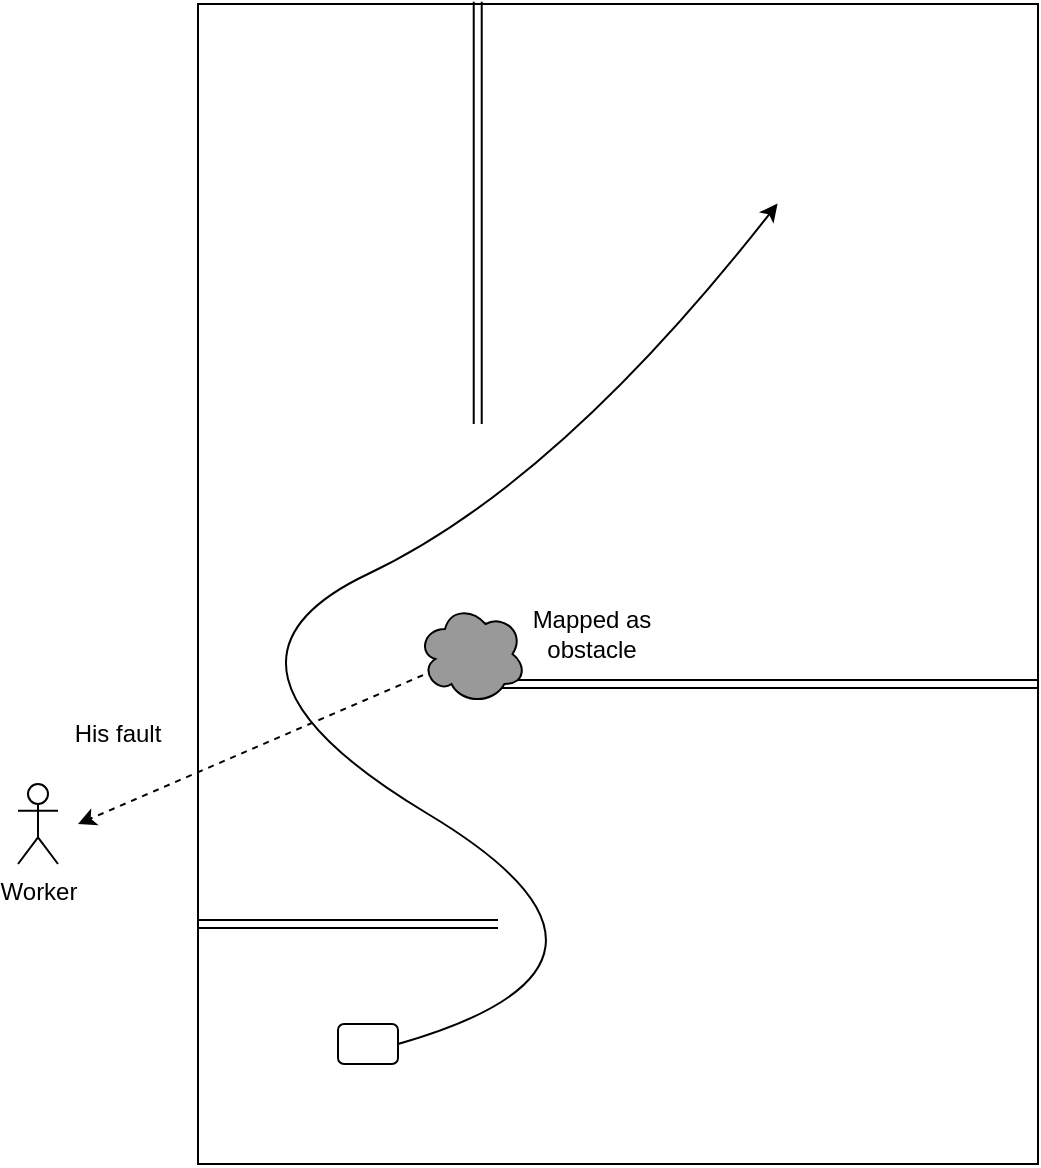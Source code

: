 <mxfile version="15.8.8" type="device" pages="2"><diagram id="OYG2jZpHclInzaCJQFAX" name="Page-1"><mxGraphModel dx="1382" dy="787" grid="1" gridSize="10" guides="1" tooltips="1" connect="1" arrows="1" fold="1" page="1" pageScale="1" pageWidth="827" pageHeight="1169" math="0" shadow="0"><root><mxCell id="0"/><mxCell id="1" style="" parent="0"/><mxCell id="zJwHZ7yVSeIDctemzqcP-1" value="" style="rounded=0;whiteSpace=wrap;html=1;" vertex="1" parent="1"><mxGeometry x="200" y="110" width="420" height="580" as="geometry"/></mxCell><mxCell id="zJwHZ7yVSeIDctemzqcP-5" value="" style="shape=link;html=1;rounded=0;" edge="1" parent="1"><mxGeometry width="100" relative="1" as="geometry"><mxPoint x="200" y="570" as="sourcePoint"/><mxPoint x="350" y="570" as="targetPoint"/></mxGeometry></mxCell><mxCell id="zJwHZ7yVSeIDctemzqcP-4" value="Untitled Layer" parent="0"/><mxCell id="zJwHZ7yVSeIDctemzqcP-3" value="" style="curved=1;endArrow=classic;html=1;rounded=0;exitX=1;exitY=0.5;exitDx=0;exitDy=0;entryX=0.69;entryY=0.172;entryDx=0;entryDy=0;entryPerimeter=0;" edge="1" parent="zJwHZ7yVSeIDctemzqcP-4" source="zJwHZ7yVSeIDctemzqcP-2" target="zJwHZ7yVSeIDctemzqcP-1"><mxGeometry width="50" height="50" relative="1" as="geometry"><mxPoint x="400" y="430" as="sourcePoint"/><mxPoint x="440" y="380" as="targetPoint"/><Array as="points"><mxPoint x="440" y="590"/><mxPoint x="190" y="440"/><mxPoint x="380" y="350"/></Array></mxGeometry></mxCell><mxCell id="zJwHZ7yVSeIDctemzqcP-2" value="" style="rounded=1;whiteSpace=wrap;html=1;" vertex="1" parent="zJwHZ7yVSeIDctemzqcP-4"><mxGeometry x="270" y="620" width="30" height="20" as="geometry"/></mxCell><mxCell id="zJwHZ7yVSeIDctemzqcP-6" value="" style="shape=link;html=1;rounded=0;" edge="1" parent="zJwHZ7yVSeIDctemzqcP-4"><mxGeometry width="100" relative="1" as="geometry"><mxPoint x="350" y="450" as="sourcePoint"/><mxPoint x="620" y="450" as="targetPoint"/></mxGeometry></mxCell><mxCell id="zJwHZ7yVSeIDctemzqcP-7" value="" style="shape=link;html=1;rounded=0;exitX=0.333;exitY=-0.002;exitDx=0;exitDy=0;exitPerimeter=0;entryX=0.333;entryY=0.362;entryDx=0;entryDy=0;entryPerimeter=0;" edge="1" parent="zJwHZ7yVSeIDctemzqcP-4" source="zJwHZ7yVSeIDctemzqcP-1" target="zJwHZ7yVSeIDctemzqcP-1"><mxGeometry width="100" relative="1" as="geometry"><mxPoint x="310" y="130" as="sourcePoint"/><mxPoint x="580" y="130" as="targetPoint"/></mxGeometry></mxCell><mxCell id="zJwHZ7yVSeIDctemzqcP-8" value="Worker" style="shape=umlActor;verticalLabelPosition=bottom;verticalAlign=top;html=1;outlineConnect=0;" vertex="1" parent="zJwHZ7yVSeIDctemzqcP-4"><mxGeometry x="110" y="500" width="20" height="40" as="geometry"/></mxCell><mxCell id="bMt5-j53EtK10Zokwulh-1" value="" style="ellipse;shape=cloud;whiteSpace=wrap;html=1;fillColor=#999999;" vertex="1" parent="zJwHZ7yVSeIDctemzqcP-4"><mxGeometry x="310" y="410" width="54" height="50" as="geometry"/></mxCell><mxCell id="bMt5-j53EtK10Zokwulh-2" value="" style="endArrow=classic;html=1;rounded=0;dashed=1;" edge="1" parent="zJwHZ7yVSeIDctemzqcP-4" source="bMt5-j53EtK10Zokwulh-1"><mxGeometry width="50" height="50" relative="1" as="geometry"><mxPoint x="390" y="430" as="sourcePoint"/><mxPoint x="140" y="520" as="targetPoint"/></mxGeometry></mxCell><mxCell id="bMt5-j53EtK10Zokwulh-3" value="His fault" style="text;html=1;strokeColor=none;fillColor=none;align=center;verticalAlign=middle;whiteSpace=wrap;rounded=0;" vertex="1" parent="zJwHZ7yVSeIDctemzqcP-4"><mxGeometry x="130" y="460" width="60" height="30" as="geometry"/></mxCell><mxCell id="iZ4i8-c3CQ86bFqgZ8Bo-1" value="Mapped as obstacle" style="text;html=1;strokeColor=none;fillColor=none;align=center;verticalAlign=middle;whiteSpace=wrap;rounded=0;" vertex="1" parent="zJwHZ7yVSeIDctemzqcP-4"><mxGeometry x="354" y="410" width="86" height="30" as="geometry"/></mxCell></root></mxGraphModel></diagram><diagram name="Copy of Page-1" id="0lWnWpLJS1vWWNn_2bAV"><mxGraphModel dx="1382" dy="787" grid="1" gridSize="10" guides="1" tooltips="1" connect="1" arrows="1" fold="1" page="1" pageScale="1" pageWidth="827" pageHeight="1169" math="0" shadow="0"><root><mxCell id="eqpNsWCEfOuXZs4tFmZK-0"/><mxCell id="eqpNsWCEfOuXZs4tFmZK-1" style="" parent="eqpNsWCEfOuXZs4tFmZK-0"/><mxCell id="eqpNsWCEfOuXZs4tFmZK-2" value="" style="rounded=0;whiteSpace=wrap;html=1;" vertex="1" parent="eqpNsWCEfOuXZs4tFmZK-1"><mxGeometry x="200" y="110" width="420" height="580" as="geometry"/></mxCell><mxCell id="eqpNsWCEfOuXZs4tFmZK-3" value="" style="shape=link;html=1;rounded=0;" edge="1" parent="eqpNsWCEfOuXZs4tFmZK-1"><mxGeometry width="100" relative="1" as="geometry"><mxPoint x="200" y="570" as="sourcePoint"/><mxPoint x="350" y="570" as="targetPoint"/></mxGeometry></mxCell><mxCell id="eqpNsWCEfOuXZs4tFmZK-4" value="Untitled Layer" parent="eqpNsWCEfOuXZs4tFmZK-0"/><mxCell id="eqpNsWCEfOuXZs4tFmZK-5" value="" style="curved=1;endArrow=classic;html=1;rounded=0;exitX=1;exitY=0.5;exitDx=0;exitDy=0;entryX=0.69;entryY=0.172;entryDx=0;entryDy=0;entryPerimeter=0;" edge="1" parent="eqpNsWCEfOuXZs4tFmZK-4" source="eqpNsWCEfOuXZs4tFmZK-6" target="eqpNsWCEfOuXZs4tFmZK-2"><mxGeometry width="50" height="50" relative="1" as="geometry"><mxPoint x="400" y="430" as="sourcePoint"/><mxPoint x="440" y="380" as="targetPoint"/><Array as="points"><mxPoint x="400" y="590"/><mxPoint x="310" y="470"/><mxPoint x="380" y="350"/></Array></mxGeometry></mxCell><mxCell id="eqpNsWCEfOuXZs4tFmZK-6" value="" style="rounded=1;whiteSpace=wrap;html=1;" vertex="1" parent="eqpNsWCEfOuXZs4tFmZK-4"><mxGeometry x="270" y="620" width="30" height="20" as="geometry"/></mxCell><mxCell id="eqpNsWCEfOuXZs4tFmZK-7" value="" style="shape=link;html=1;rounded=0;" edge="1" parent="eqpNsWCEfOuXZs4tFmZK-4"><mxGeometry width="100" relative="1" as="geometry"><mxPoint x="350" y="450" as="sourcePoint"/><mxPoint x="620" y="450" as="targetPoint"/></mxGeometry></mxCell><mxCell id="eqpNsWCEfOuXZs4tFmZK-8" value="" style="shape=link;html=1;rounded=0;exitX=0.333;exitY=-0.002;exitDx=0;exitDy=0;exitPerimeter=0;entryX=0.333;entryY=0.362;entryDx=0;entryDy=0;entryPerimeter=0;" edge="1" parent="eqpNsWCEfOuXZs4tFmZK-4" source="eqpNsWCEfOuXZs4tFmZK-2" target="eqpNsWCEfOuXZs4tFmZK-2"><mxGeometry width="100" relative="1" as="geometry"><mxPoint x="310" y="130" as="sourcePoint"/><mxPoint x="580" y="130" as="targetPoint"/></mxGeometry></mxCell></root></mxGraphModel></diagram></mxfile>